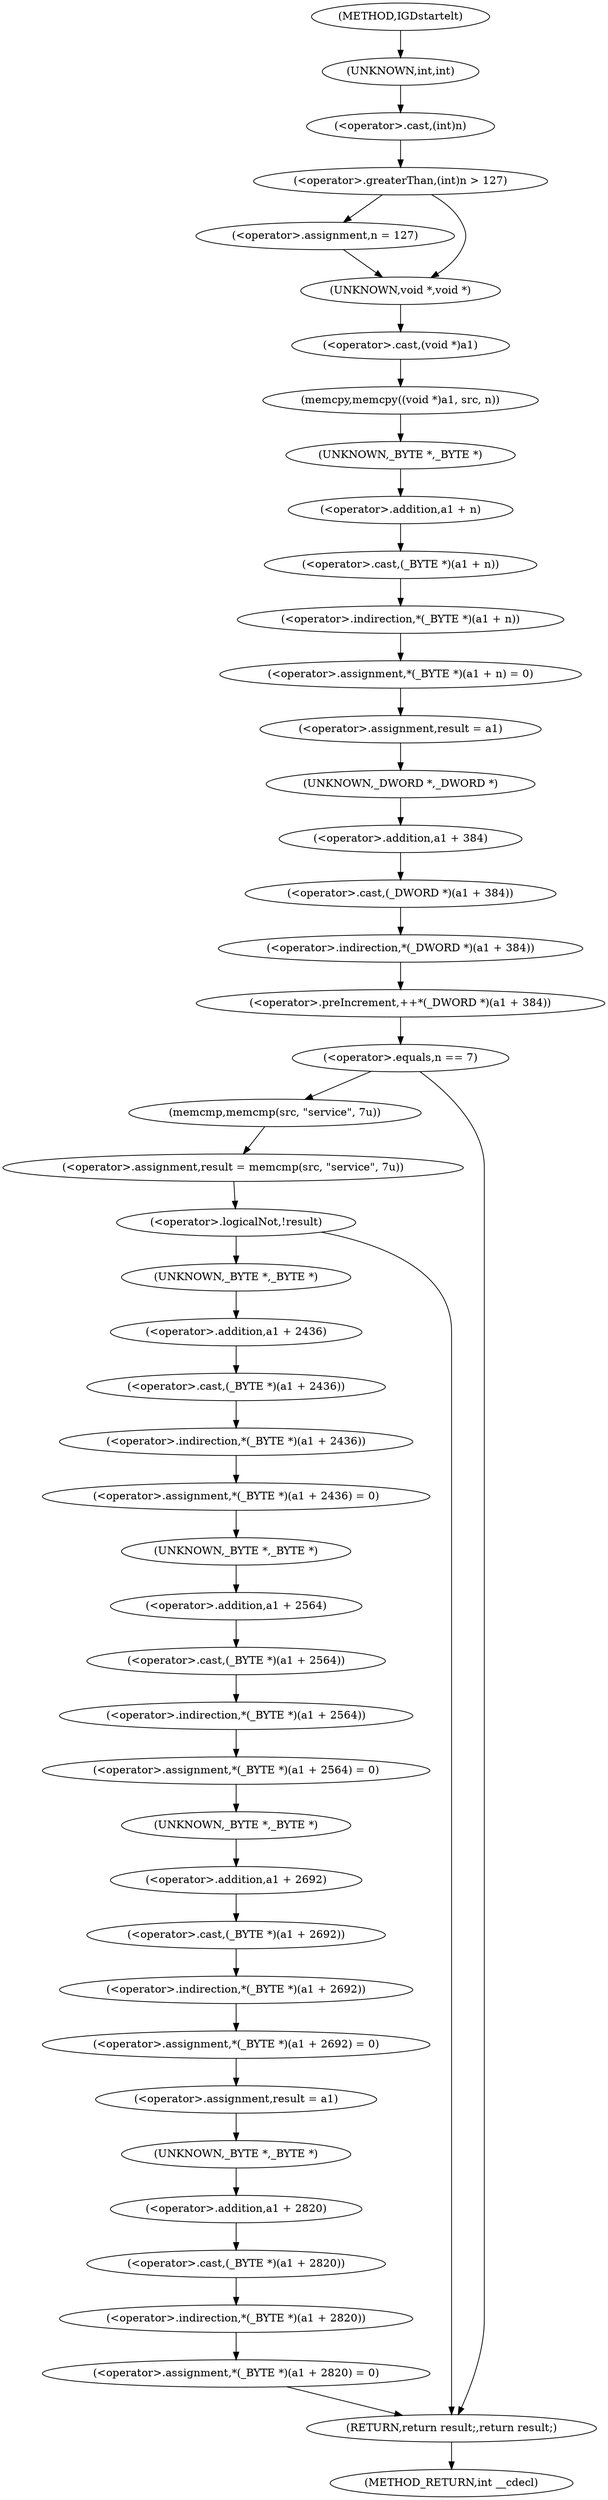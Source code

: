 digraph IGDstartelt {  
"1000109" [label = "(<operator>.greaterThan,(int)n > 127)" ]
"1000110" [label = "(<operator>.cast,(int)n)" ]
"1000111" [label = "(UNKNOWN,int,int)" ]
"1000114" [label = "(<operator>.assignment,n = 127)" ]
"1000117" [label = "(memcpy,memcpy((void *)a1, src, n))" ]
"1000118" [label = "(<operator>.cast,(void *)a1)" ]
"1000119" [label = "(UNKNOWN,void *,void *)" ]
"1000123" [label = "(<operator>.assignment,*(_BYTE *)(a1 + n) = 0)" ]
"1000124" [label = "(<operator>.indirection,*(_BYTE *)(a1 + n))" ]
"1000125" [label = "(<operator>.cast,(_BYTE *)(a1 + n))" ]
"1000126" [label = "(UNKNOWN,_BYTE *,_BYTE *)" ]
"1000127" [label = "(<operator>.addition,a1 + n)" ]
"1000131" [label = "(<operator>.assignment,result = a1)" ]
"1000134" [label = "(<operator>.preIncrement,++*(_DWORD *)(a1 + 384))" ]
"1000135" [label = "(<operator>.indirection,*(_DWORD *)(a1 + 384))" ]
"1000136" [label = "(<operator>.cast,(_DWORD *)(a1 + 384))" ]
"1000137" [label = "(UNKNOWN,_DWORD *,_DWORD *)" ]
"1000138" [label = "(<operator>.addition,a1 + 384)" ]
"1000142" [label = "(<operator>.equals,n == 7)" ]
"1000146" [label = "(<operator>.assignment,result = memcmp(src, \"service\", 7u))" ]
"1000148" [label = "(memcmp,memcmp(src, \"service\", 7u))" ]
"1000153" [label = "(<operator>.logicalNot,!result)" ]
"1000156" [label = "(<operator>.assignment,*(_BYTE *)(a1 + 2436) = 0)" ]
"1000157" [label = "(<operator>.indirection,*(_BYTE *)(a1 + 2436))" ]
"1000158" [label = "(<operator>.cast,(_BYTE *)(a1 + 2436))" ]
"1000159" [label = "(UNKNOWN,_BYTE *,_BYTE *)" ]
"1000160" [label = "(<operator>.addition,a1 + 2436)" ]
"1000164" [label = "(<operator>.assignment,*(_BYTE *)(a1 + 2564) = 0)" ]
"1000165" [label = "(<operator>.indirection,*(_BYTE *)(a1 + 2564))" ]
"1000166" [label = "(<operator>.cast,(_BYTE *)(a1 + 2564))" ]
"1000167" [label = "(UNKNOWN,_BYTE *,_BYTE *)" ]
"1000168" [label = "(<operator>.addition,a1 + 2564)" ]
"1000172" [label = "(<operator>.assignment,*(_BYTE *)(a1 + 2692) = 0)" ]
"1000173" [label = "(<operator>.indirection,*(_BYTE *)(a1 + 2692))" ]
"1000174" [label = "(<operator>.cast,(_BYTE *)(a1 + 2692))" ]
"1000175" [label = "(UNKNOWN,_BYTE *,_BYTE *)" ]
"1000176" [label = "(<operator>.addition,a1 + 2692)" ]
"1000180" [label = "(<operator>.assignment,result = a1)" ]
"1000183" [label = "(<operator>.assignment,*(_BYTE *)(a1 + 2820) = 0)" ]
"1000184" [label = "(<operator>.indirection,*(_BYTE *)(a1 + 2820))" ]
"1000185" [label = "(<operator>.cast,(_BYTE *)(a1 + 2820))" ]
"1000186" [label = "(UNKNOWN,_BYTE *,_BYTE *)" ]
"1000187" [label = "(<operator>.addition,a1 + 2820)" ]
"1000191" [label = "(RETURN,return result;,return result;)" ]
"1000102" [label = "(METHOD,IGDstartelt)" ]
"1000193" [label = "(METHOD_RETURN,int __cdecl)" ]
  "1000109" -> "1000119" 
  "1000109" -> "1000114" 
  "1000110" -> "1000109" 
  "1000111" -> "1000110" 
  "1000114" -> "1000119" 
  "1000117" -> "1000126" 
  "1000118" -> "1000117" 
  "1000119" -> "1000118" 
  "1000123" -> "1000131" 
  "1000124" -> "1000123" 
  "1000125" -> "1000124" 
  "1000126" -> "1000127" 
  "1000127" -> "1000125" 
  "1000131" -> "1000137" 
  "1000134" -> "1000142" 
  "1000135" -> "1000134" 
  "1000136" -> "1000135" 
  "1000137" -> "1000138" 
  "1000138" -> "1000136" 
  "1000142" -> "1000148" 
  "1000142" -> "1000191" 
  "1000146" -> "1000153" 
  "1000148" -> "1000146" 
  "1000153" -> "1000159" 
  "1000153" -> "1000191" 
  "1000156" -> "1000167" 
  "1000157" -> "1000156" 
  "1000158" -> "1000157" 
  "1000159" -> "1000160" 
  "1000160" -> "1000158" 
  "1000164" -> "1000175" 
  "1000165" -> "1000164" 
  "1000166" -> "1000165" 
  "1000167" -> "1000168" 
  "1000168" -> "1000166" 
  "1000172" -> "1000180" 
  "1000173" -> "1000172" 
  "1000174" -> "1000173" 
  "1000175" -> "1000176" 
  "1000176" -> "1000174" 
  "1000180" -> "1000186" 
  "1000183" -> "1000191" 
  "1000184" -> "1000183" 
  "1000185" -> "1000184" 
  "1000186" -> "1000187" 
  "1000187" -> "1000185" 
  "1000191" -> "1000193" 
  "1000102" -> "1000111" 
}
